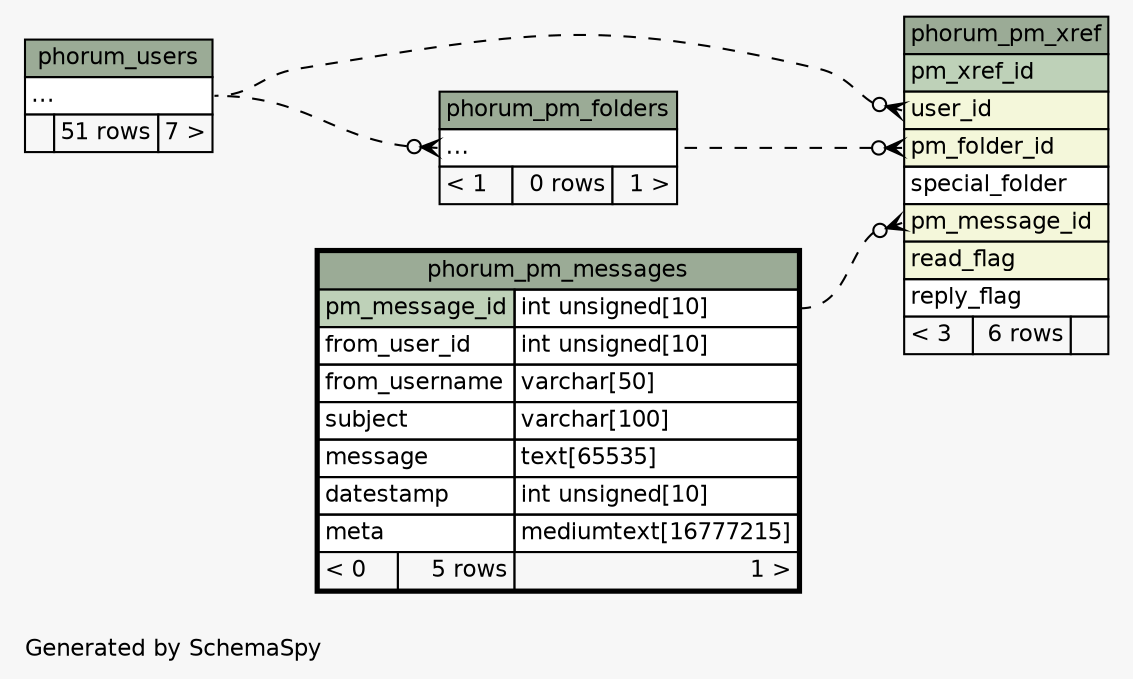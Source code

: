 // dot 2.38.0 on Mac OS X 10.9.4
// SchemaSpy rev 590
digraph "impliedTwoDegreesRelationshipsDiagram" {
  graph [
    rankdir="RL"
    bgcolor="#f7f7f7"
    label="\nGenerated by SchemaSpy"
    labeljust="l"
    nodesep="0.18"
    ranksep="0.46"
    fontname="Helvetica"
    fontsize="11"
  ];
  node [
    fontname="Helvetica"
    fontsize="11"
    shape="plaintext"
  ];
  edge [
    arrowsize="0.8"
  ];
  "phorum_pm_folders":"elipses":w -> "phorum_users":"elipses":e [arrowhead=none dir=back arrowtail=crowodot style=dashed];
  "phorum_pm_xref":"pm_folder_id":w -> "phorum_pm_folders":"elipses":e [arrowhead=none dir=back arrowtail=crowodot style=dashed];
  "phorum_pm_xref":"pm_message_id":w -> "phorum_pm_messages":"pm_message_id.type":e [arrowhead=none dir=back arrowtail=crowodot style=dashed];
  "phorum_pm_xref":"user_id":w -> "phorum_users":"elipses":e [arrowhead=none dir=back arrowtail=crowodot style=dashed];
  "phorum_pm_folders" [
    label=<
    <TABLE BORDER="0" CELLBORDER="1" CELLSPACING="0" BGCOLOR="#ffffff">
      <TR><TD COLSPAN="3" BGCOLOR="#9bab96" ALIGN="CENTER">phorum_pm_folders</TD></TR>
      <TR><TD PORT="elipses" COLSPAN="3" ALIGN="LEFT">...</TD></TR>
      <TR><TD ALIGN="LEFT" BGCOLOR="#f7f7f7">&lt; 1</TD><TD ALIGN="RIGHT" BGCOLOR="#f7f7f7">0 rows</TD><TD ALIGN="RIGHT" BGCOLOR="#f7f7f7">1 &gt;</TD></TR>
    </TABLE>>
    URL="phorum_pm_folders.html"
    tooltip="phorum_pm_folders"
  ];
  "phorum_pm_messages" [
    label=<
    <TABLE BORDER="2" CELLBORDER="1" CELLSPACING="0" BGCOLOR="#ffffff">
      <TR><TD COLSPAN="3" BGCOLOR="#9bab96" ALIGN="CENTER">phorum_pm_messages</TD></TR>
      <TR><TD PORT="pm_message_id" COLSPAN="2" BGCOLOR="#bed1b8" ALIGN="LEFT">pm_message_id</TD><TD PORT="pm_message_id.type" ALIGN="LEFT">int unsigned[10]</TD></TR>
      <TR><TD PORT="from_user_id" COLSPAN="2" ALIGN="LEFT">from_user_id</TD><TD PORT="from_user_id.type" ALIGN="LEFT">int unsigned[10]</TD></TR>
      <TR><TD PORT="from_username" COLSPAN="2" ALIGN="LEFT">from_username</TD><TD PORT="from_username.type" ALIGN="LEFT">varchar[50]</TD></TR>
      <TR><TD PORT="subject" COLSPAN="2" ALIGN="LEFT">subject</TD><TD PORT="subject.type" ALIGN="LEFT">varchar[100]</TD></TR>
      <TR><TD PORT="message" COLSPAN="2" ALIGN="LEFT">message</TD><TD PORT="message.type" ALIGN="LEFT">text[65535]</TD></TR>
      <TR><TD PORT="datestamp" COLSPAN="2" ALIGN="LEFT">datestamp</TD><TD PORT="datestamp.type" ALIGN="LEFT">int unsigned[10]</TD></TR>
      <TR><TD PORT="meta" COLSPAN="2" ALIGN="LEFT">meta</TD><TD PORT="meta.type" ALIGN="LEFT">mediumtext[16777215]</TD></TR>
      <TR><TD ALIGN="LEFT" BGCOLOR="#f7f7f7">&lt; 0</TD><TD ALIGN="RIGHT" BGCOLOR="#f7f7f7">5 rows</TD><TD ALIGN="RIGHT" BGCOLOR="#f7f7f7">1 &gt;</TD></TR>
    </TABLE>>
    URL="phorum_pm_messages.html"
    tooltip="phorum_pm_messages"
  ];
  "phorum_pm_xref" [
    label=<
    <TABLE BORDER="0" CELLBORDER="1" CELLSPACING="0" BGCOLOR="#ffffff">
      <TR><TD COLSPAN="3" BGCOLOR="#9bab96" ALIGN="CENTER">phorum_pm_xref</TD></TR>
      <TR><TD PORT="pm_xref_id" COLSPAN="3" BGCOLOR="#bed1b8" ALIGN="LEFT">pm_xref_id</TD></TR>
      <TR><TD PORT="user_id" COLSPAN="3" BGCOLOR="#f4f7da" ALIGN="LEFT">user_id</TD></TR>
      <TR><TD PORT="pm_folder_id" COLSPAN="3" BGCOLOR="#f4f7da" ALIGN="LEFT">pm_folder_id</TD></TR>
      <TR><TD PORT="special_folder" COLSPAN="3" ALIGN="LEFT">special_folder</TD></TR>
      <TR><TD PORT="pm_message_id" COLSPAN="3" BGCOLOR="#f4f7da" ALIGN="LEFT">pm_message_id</TD></TR>
      <TR><TD PORT="read_flag" COLSPAN="3" BGCOLOR="#f4f7da" ALIGN="LEFT">read_flag</TD></TR>
      <TR><TD PORT="reply_flag" COLSPAN="3" ALIGN="LEFT">reply_flag</TD></TR>
      <TR><TD ALIGN="LEFT" BGCOLOR="#f7f7f7">&lt; 3</TD><TD ALIGN="RIGHT" BGCOLOR="#f7f7f7">6 rows</TD><TD ALIGN="RIGHT" BGCOLOR="#f7f7f7">  </TD></TR>
    </TABLE>>
    URL="phorum_pm_xref.html"
    tooltip="phorum_pm_xref"
  ];
  "phorum_users" [
    label=<
    <TABLE BORDER="0" CELLBORDER="1" CELLSPACING="0" BGCOLOR="#ffffff">
      <TR><TD COLSPAN="3" BGCOLOR="#9bab96" ALIGN="CENTER">phorum_users</TD></TR>
      <TR><TD PORT="elipses" COLSPAN="3" ALIGN="LEFT">...</TD></TR>
      <TR><TD ALIGN="LEFT" BGCOLOR="#f7f7f7">  </TD><TD ALIGN="RIGHT" BGCOLOR="#f7f7f7">51 rows</TD><TD ALIGN="RIGHT" BGCOLOR="#f7f7f7">7 &gt;</TD></TR>
    </TABLE>>
    URL="phorum_users.html"
    tooltip="phorum_users"
  ];
}
